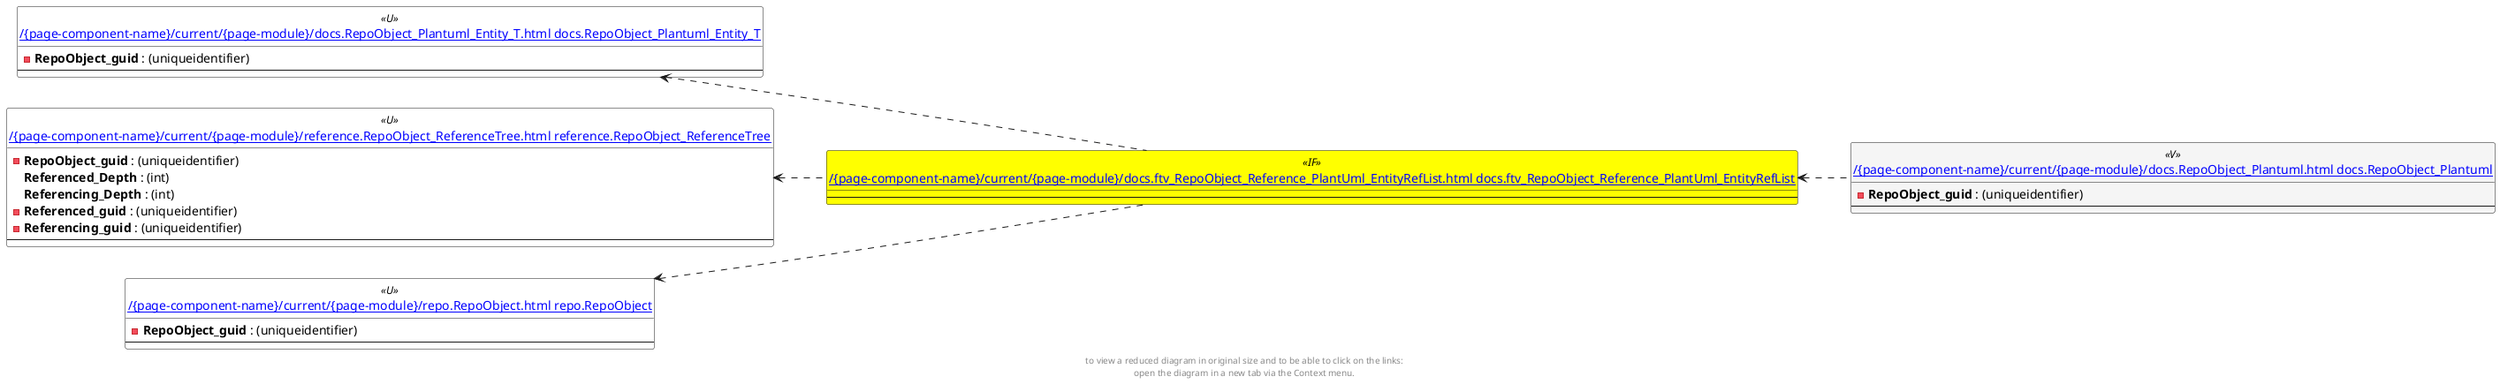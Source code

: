 @startuml
left to right direction
'top to bottom direction
hide circle
'avoide "." issues:
set namespaceSeparator none


skinparam class {
  BackgroundColor White
  BackgroundColor<<FN>> Yellow
  BackgroundColor<<FS>> Yellow
  BackgroundColor<<FT>> LightGray
  BackgroundColor<<IF>> Yellow
  BackgroundColor<<IS>> Yellow
  BackgroundColor<<P>> Aqua
  BackgroundColor<<PC>> Aqua
  BackgroundColor<<SN>> Yellow
  BackgroundColor<<SO>> SlateBlue
  BackgroundColor<<TF>> LightGray
  BackgroundColor<<TR>> Tomato
  BackgroundColor<<U>> White
  BackgroundColor<<V>> WhiteSmoke
  BackgroundColor<<X>> Aqua
}


entity "[[{site-url}/{page-component-name}/current/{page-module}/docs.ftv_RepoObject_Reference_PlantUml_EntityRefList.html docs.ftv_RepoObject_Reference_PlantUml_EntityRefList]]" as docs.ftv_RepoObject_Reference_PlantUml_EntityRefList << IF >> {
  --
}

entity "[[{site-url}/{page-component-name}/current/{page-module}/docs.RepoObject_Plantuml.html docs.RepoObject_Plantuml]]" as docs.RepoObject_Plantuml << V >> {
  - **RepoObject_guid** : (uniqueidentifier)
  --
}

entity "[[{site-url}/{page-component-name}/current/{page-module}/docs.RepoObject_Plantuml_Entity_T.html docs.RepoObject_Plantuml_Entity_T]]" as docs.RepoObject_Plantuml_Entity_T << U >> {
  - **RepoObject_guid** : (uniqueidentifier)
  --
}

entity "[[{site-url}/{page-component-name}/current/{page-module}/reference.RepoObject_ReferenceTree.html reference.RepoObject_ReferenceTree]]" as reference.RepoObject_ReferenceTree << U >> {
  - **RepoObject_guid** : (uniqueidentifier)
  **Referenced_Depth** : (int)
  **Referencing_Depth** : (int)
  - **Referenced_guid** : (uniqueidentifier)
  - **Referencing_guid** : (uniqueidentifier)
  --
}

entity "[[{site-url}/{page-component-name}/current/{page-module}/repo.RepoObject.html repo.RepoObject]]" as repo.RepoObject << U >> {
  - **RepoObject_guid** : (uniqueidentifier)
  --
}

docs.ftv_RepoObject_Reference_PlantUml_EntityRefList <.. docs.RepoObject_Plantuml
docs.RepoObject_Plantuml_Entity_T <.. docs.ftv_RepoObject_Reference_PlantUml_EntityRefList
reference.RepoObject_ReferenceTree <.. docs.ftv_RepoObject_Reference_PlantUml_EntityRefList
repo.RepoObject <.. docs.ftv_RepoObject_Reference_PlantUml_EntityRefList
footer
to view a reduced diagram in original size and to be able to click on the links:
open the diagram in a new tab via the Context menu.
end footer

@enduml

